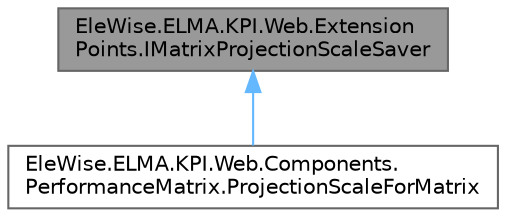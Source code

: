 digraph "EleWise.ELMA.KPI.Web.ExtensionPoints.IMatrixProjectionScaleSaver"
{
 // LATEX_PDF_SIZE
  bgcolor="transparent";
  edge [fontname=Helvetica,fontsize=10,labelfontname=Helvetica,labelfontsize=10];
  node [fontname=Helvetica,fontsize=10,shape=box,height=0.2,width=0.4];
  Node1 [id="Node000001",label="EleWise.ELMA.KPI.Web.Extension\lPoints.IMatrixProjectionScaleSaver",height=0.2,width=0.4,color="gray40", fillcolor="grey60", style="filled", fontcolor="black",tooltip="Сохраняет шкалу, используя контекст, в котором шкала лежит"];
  Node1 -> Node2 [id="edge1_Node000001_Node000002",dir="back",color="steelblue1",style="solid",tooltip=" "];
  Node2 [id="Node000002",label="EleWise.ELMA.KPI.Web.Components.\lPerformanceMatrix.ProjectionScaleForMatrix",height=0.2,width=0.4,color="gray40", fillcolor="white", style="filled",tooltip=" "];
}
